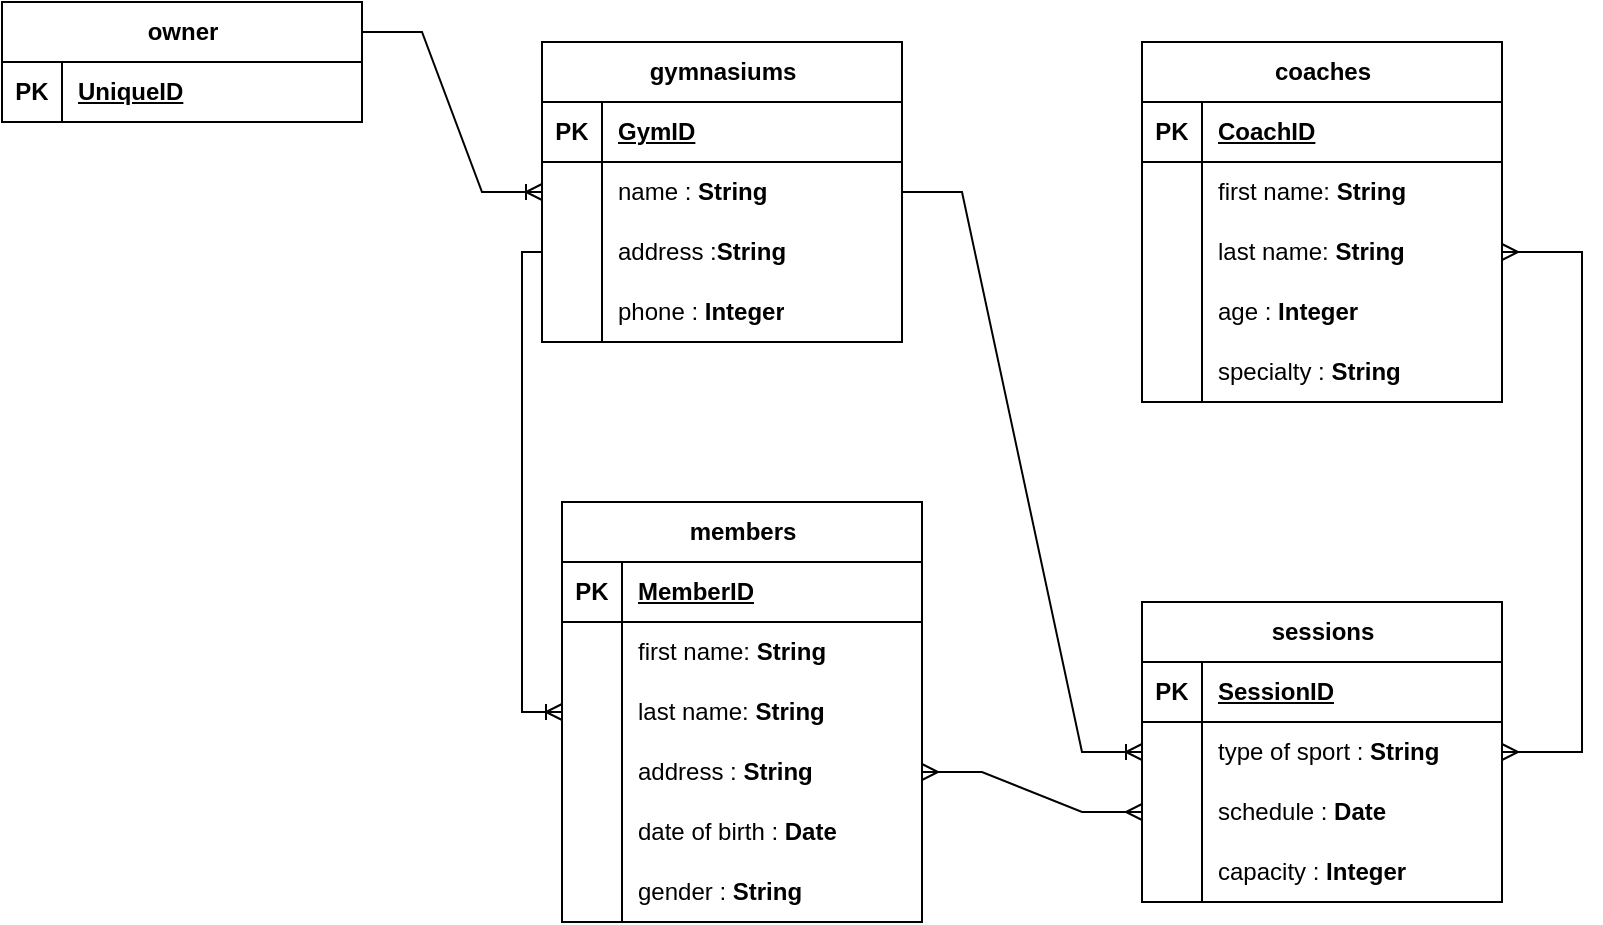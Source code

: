 <mxfile version="21.2.1" type="device">
  <diagram name="Page-1" id="6M76WILxMsw10zEKrKyF">
    <mxGraphModel dx="1434" dy="788" grid="1" gridSize="10" guides="1" tooltips="1" connect="1" arrows="1" fold="1" page="1" pageScale="1" pageWidth="850" pageHeight="1100" math="0" shadow="0">
      <root>
        <mxCell id="0" />
        <mxCell id="1" parent="0" />
        <mxCell id="s67NSYOBr7mL8mYffx47-1" value="gymnasiums" style="shape=table;startSize=30;container=1;collapsible=1;childLayout=tableLayout;fixedRows=1;rowLines=0;fontStyle=1;align=center;resizeLast=1;html=1;" vertex="1" parent="1">
          <mxGeometry x="280" y="60" width="180" height="150" as="geometry" />
        </mxCell>
        <mxCell id="s67NSYOBr7mL8mYffx47-2" value="" style="shape=tableRow;horizontal=0;startSize=0;swimlaneHead=0;swimlaneBody=0;fillColor=none;collapsible=0;dropTarget=0;points=[[0,0.5],[1,0.5]];portConstraint=eastwest;top=0;left=0;right=0;bottom=1;" vertex="1" parent="s67NSYOBr7mL8mYffx47-1">
          <mxGeometry y="30" width="180" height="30" as="geometry" />
        </mxCell>
        <mxCell id="s67NSYOBr7mL8mYffx47-3" value="PK" style="shape=partialRectangle;connectable=0;fillColor=none;top=0;left=0;bottom=0;right=0;fontStyle=1;overflow=hidden;whiteSpace=wrap;html=1;" vertex="1" parent="s67NSYOBr7mL8mYffx47-2">
          <mxGeometry width="30" height="30" as="geometry">
            <mxRectangle width="30" height="30" as="alternateBounds" />
          </mxGeometry>
        </mxCell>
        <mxCell id="s67NSYOBr7mL8mYffx47-4" value="GymID" style="shape=partialRectangle;connectable=0;fillColor=none;top=0;left=0;bottom=0;right=0;align=left;spacingLeft=6;fontStyle=5;overflow=hidden;whiteSpace=wrap;html=1;" vertex="1" parent="s67NSYOBr7mL8mYffx47-2">
          <mxGeometry x="30" width="150" height="30" as="geometry">
            <mxRectangle width="150" height="30" as="alternateBounds" />
          </mxGeometry>
        </mxCell>
        <mxCell id="s67NSYOBr7mL8mYffx47-5" value="" style="shape=tableRow;horizontal=0;startSize=0;swimlaneHead=0;swimlaneBody=0;fillColor=none;collapsible=0;dropTarget=0;points=[[0,0.5],[1,0.5]];portConstraint=eastwest;top=0;left=0;right=0;bottom=0;" vertex="1" parent="s67NSYOBr7mL8mYffx47-1">
          <mxGeometry y="60" width="180" height="30" as="geometry" />
        </mxCell>
        <mxCell id="s67NSYOBr7mL8mYffx47-6" value="" style="shape=partialRectangle;connectable=0;fillColor=none;top=0;left=0;bottom=0;right=0;editable=1;overflow=hidden;whiteSpace=wrap;html=1;" vertex="1" parent="s67NSYOBr7mL8mYffx47-5">
          <mxGeometry width="30" height="30" as="geometry">
            <mxRectangle width="30" height="30" as="alternateBounds" />
          </mxGeometry>
        </mxCell>
        <mxCell id="s67NSYOBr7mL8mYffx47-7" value="name : &lt;b&gt;String&lt;/b&gt;" style="shape=partialRectangle;connectable=0;fillColor=none;top=0;left=0;bottom=0;right=0;align=left;spacingLeft=6;overflow=hidden;whiteSpace=wrap;html=1;" vertex="1" parent="s67NSYOBr7mL8mYffx47-5">
          <mxGeometry x="30" width="150" height="30" as="geometry">
            <mxRectangle width="150" height="30" as="alternateBounds" />
          </mxGeometry>
        </mxCell>
        <mxCell id="s67NSYOBr7mL8mYffx47-8" value="" style="shape=tableRow;horizontal=0;startSize=0;swimlaneHead=0;swimlaneBody=0;fillColor=none;collapsible=0;dropTarget=0;points=[[0,0.5],[1,0.5]];portConstraint=eastwest;top=0;left=0;right=0;bottom=0;" vertex="1" parent="s67NSYOBr7mL8mYffx47-1">
          <mxGeometry y="90" width="180" height="30" as="geometry" />
        </mxCell>
        <mxCell id="s67NSYOBr7mL8mYffx47-9" value="" style="shape=partialRectangle;connectable=0;fillColor=none;top=0;left=0;bottom=0;right=0;editable=1;overflow=hidden;whiteSpace=wrap;html=1;" vertex="1" parent="s67NSYOBr7mL8mYffx47-8">
          <mxGeometry width="30" height="30" as="geometry">
            <mxRectangle width="30" height="30" as="alternateBounds" />
          </mxGeometry>
        </mxCell>
        <mxCell id="s67NSYOBr7mL8mYffx47-10" value="address :&lt;b&gt;String&lt;/b&gt;" style="shape=partialRectangle;connectable=0;fillColor=none;top=0;left=0;bottom=0;right=0;align=left;spacingLeft=6;overflow=hidden;whiteSpace=wrap;html=1;" vertex="1" parent="s67NSYOBr7mL8mYffx47-8">
          <mxGeometry x="30" width="150" height="30" as="geometry">
            <mxRectangle width="150" height="30" as="alternateBounds" />
          </mxGeometry>
        </mxCell>
        <mxCell id="s67NSYOBr7mL8mYffx47-11" value="" style="shape=tableRow;horizontal=0;startSize=0;swimlaneHead=0;swimlaneBody=0;fillColor=none;collapsible=0;dropTarget=0;points=[[0,0.5],[1,0.5]];portConstraint=eastwest;top=0;left=0;right=0;bottom=0;" vertex="1" parent="s67NSYOBr7mL8mYffx47-1">
          <mxGeometry y="120" width="180" height="30" as="geometry" />
        </mxCell>
        <mxCell id="s67NSYOBr7mL8mYffx47-12" value="" style="shape=partialRectangle;connectable=0;fillColor=none;top=0;left=0;bottom=0;right=0;editable=1;overflow=hidden;whiteSpace=wrap;html=1;" vertex="1" parent="s67NSYOBr7mL8mYffx47-11">
          <mxGeometry width="30" height="30" as="geometry">
            <mxRectangle width="30" height="30" as="alternateBounds" />
          </mxGeometry>
        </mxCell>
        <mxCell id="s67NSYOBr7mL8mYffx47-13" value="phone : &lt;b&gt;Integer&lt;/b&gt;" style="shape=partialRectangle;connectable=0;fillColor=none;top=0;left=0;bottom=0;right=0;align=left;spacingLeft=6;overflow=hidden;whiteSpace=wrap;html=1;" vertex="1" parent="s67NSYOBr7mL8mYffx47-11">
          <mxGeometry x="30" width="150" height="30" as="geometry">
            <mxRectangle width="150" height="30" as="alternateBounds" />
          </mxGeometry>
        </mxCell>
        <mxCell id="s67NSYOBr7mL8mYffx47-14" value="owner" style="shape=table;startSize=30;container=1;collapsible=1;childLayout=tableLayout;fixedRows=1;rowLines=0;fontStyle=1;align=center;resizeLast=1;html=1;" vertex="1" parent="1">
          <mxGeometry x="10" y="40" width="180" height="60" as="geometry" />
        </mxCell>
        <mxCell id="s67NSYOBr7mL8mYffx47-15" value="" style="shape=tableRow;horizontal=0;startSize=0;swimlaneHead=0;swimlaneBody=0;fillColor=none;collapsible=0;dropTarget=0;points=[[0,0.5],[1,0.5]];portConstraint=eastwest;top=0;left=0;right=0;bottom=1;" vertex="1" parent="s67NSYOBr7mL8mYffx47-14">
          <mxGeometry y="30" width="180" height="30" as="geometry" />
        </mxCell>
        <mxCell id="s67NSYOBr7mL8mYffx47-16" value="PK" style="shape=partialRectangle;connectable=0;fillColor=none;top=0;left=0;bottom=0;right=0;fontStyle=1;overflow=hidden;whiteSpace=wrap;html=1;" vertex="1" parent="s67NSYOBr7mL8mYffx47-15">
          <mxGeometry width="30" height="30" as="geometry">
            <mxRectangle width="30" height="30" as="alternateBounds" />
          </mxGeometry>
        </mxCell>
        <mxCell id="s67NSYOBr7mL8mYffx47-17" value="UniqueID" style="shape=partialRectangle;connectable=0;fillColor=none;top=0;left=0;bottom=0;right=0;align=left;spacingLeft=6;fontStyle=5;overflow=hidden;whiteSpace=wrap;html=1;" vertex="1" parent="s67NSYOBr7mL8mYffx47-15">
          <mxGeometry x="30" width="150" height="30" as="geometry">
            <mxRectangle width="150" height="30" as="alternateBounds" />
          </mxGeometry>
        </mxCell>
        <mxCell id="s67NSYOBr7mL8mYffx47-27" value="" style="edgeStyle=entityRelationEdgeStyle;fontSize=12;html=1;endArrow=ERoneToMany;rounded=0;entryX=0;entryY=0.5;entryDx=0;entryDy=0;exitX=1;exitY=0.25;exitDx=0;exitDy=0;" edge="1" parent="1" source="s67NSYOBr7mL8mYffx47-14" target="s67NSYOBr7mL8mYffx47-5">
          <mxGeometry width="100" height="100" relative="1" as="geometry">
            <mxPoint x="370" y="460" as="sourcePoint" />
            <mxPoint x="470" y="360" as="targetPoint" />
          </mxGeometry>
        </mxCell>
        <mxCell id="s67NSYOBr7mL8mYffx47-28" value="sessions" style="shape=table;startSize=30;container=1;collapsible=1;childLayout=tableLayout;fixedRows=1;rowLines=0;fontStyle=1;align=center;resizeLast=1;html=1;" vertex="1" parent="1">
          <mxGeometry x="580" y="340" width="180" height="150" as="geometry" />
        </mxCell>
        <mxCell id="s67NSYOBr7mL8mYffx47-29" value="" style="shape=tableRow;horizontal=0;startSize=0;swimlaneHead=0;swimlaneBody=0;fillColor=none;collapsible=0;dropTarget=0;points=[[0,0.5],[1,0.5]];portConstraint=eastwest;top=0;left=0;right=0;bottom=1;" vertex="1" parent="s67NSYOBr7mL8mYffx47-28">
          <mxGeometry y="30" width="180" height="30" as="geometry" />
        </mxCell>
        <mxCell id="s67NSYOBr7mL8mYffx47-30" value="PK" style="shape=partialRectangle;connectable=0;fillColor=none;top=0;left=0;bottom=0;right=0;fontStyle=1;overflow=hidden;whiteSpace=wrap;html=1;" vertex="1" parent="s67NSYOBr7mL8mYffx47-29">
          <mxGeometry width="30" height="30" as="geometry">
            <mxRectangle width="30" height="30" as="alternateBounds" />
          </mxGeometry>
        </mxCell>
        <mxCell id="s67NSYOBr7mL8mYffx47-31" value="SessionID" style="shape=partialRectangle;connectable=0;fillColor=none;top=0;left=0;bottom=0;right=0;align=left;spacingLeft=6;fontStyle=5;overflow=hidden;whiteSpace=wrap;html=1;" vertex="1" parent="s67NSYOBr7mL8mYffx47-29">
          <mxGeometry x="30" width="150" height="30" as="geometry">
            <mxRectangle width="150" height="30" as="alternateBounds" />
          </mxGeometry>
        </mxCell>
        <mxCell id="s67NSYOBr7mL8mYffx47-32" value="" style="shape=tableRow;horizontal=0;startSize=0;swimlaneHead=0;swimlaneBody=0;fillColor=none;collapsible=0;dropTarget=0;points=[[0,0.5],[1,0.5]];portConstraint=eastwest;top=0;left=0;right=0;bottom=0;" vertex="1" parent="s67NSYOBr7mL8mYffx47-28">
          <mxGeometry y="60" width="180" height="30" as="geometry" />
        </mxCell>
        <mxCell id="s67NSYOBr7mL8mYffx47-33" value="" style="shape=partialRectangle;connectable=0;fillColor=none;top=0;left=0;bottom=0;right=0;editable=1;overflow=hidden;whiteSpace=wrap;html=1;" vertex="1" parent="s67NSYOBr7mL8mYffx47-32">
          <mxGeometry width="30" height="30" as="geometry">
            <mxRectangle width="30" height="30" as="alternateBounds" />
          </mxGeometry>
        </mxCell>
        <mxCell id="s67NSYOBr7mL8mYffx47-34" value="type of sport : &lt;b&gt;String&lt;/b&gt;" style="shape=partialRectangle;connectable=0;fillColor=none;top=0;left=0;bottom=0;right=0;align=left;spacingLeft=6;overflow=hidden;whiteSpace=wrap;html=1;" vertex="1" parent="s67NSYOBr7mL8mYffx47-32">
          <mxGeometry x="30" width="150" height="30" as="geometry">
            <mxRectangle width="150" height="30" as="alternateBounds" />
          </mxGeometry>
        </mxCell>
        <mxCell id="s67NSYOBr7mL8mYffx47-35" value="" style="shape=tableRow;horizontal=0;startSize=0;swimlaneHead=0;swimlaneBody=0;fillColor=none;collapsible=0;dropTarget=0;points=[[0,0.5],[1,0.5]];portConstraint=eastwest;top=0;left=0;right=0;bottom=0;" vertex="1" parent="s67NSYOBr7mL8mYffx47-28">
          <mxGeometry y="90" width="180" height="30" as="geometry" />
        </mxCell>
        <mxCell id="s67NSYOBr7mL8mYffx47-36" value="" style="shape=partialRectangle;connectable=0;fillColor=none;top=0;left=0;bottom=0;right=0;editable=1;overflow=hidden;whiteSpace=wrap;html=1;" vertex="1" parent="s67NSYOBr7mL8mYffx47-35">
          <mxGeometry width="30" height="30" as="geometry">
            <mxRectangle width="30" height="30" as="alternateBounds" />
          </mxGeometry>
        </mxCell>
        <mxCell id="s67NSYOBr7mL8mYffx47-37" value="schedule : &lt;b&gt;Date&lt;/b&gt;" style="shape=partialRectangle;connectable=0;fillColor=none;top=0;left=0;bottom=0;right=0;align=left;spacingLeft=6;overflow=hidden;whiteSpace=wrap;html=1;" vertex="1" parent="s67NSYOBr7mL8mYffx47-35">
          <mxGeometry x="30" width="150" height="30" as="geometry">
            <mxRectangle width="150" height="30" as="alternateBounds" />
          </mxGeometry>
        </mxCell>
        <mxCell id="s67NSYOBr7mL8mYffx47-38" value="" style="shape=tableRow;horizontal=0;startSize=0;swimlaneHead=0;swimlaneBody=0;fillColor=none;collapsible=0;dropTarget=0;points=[[0,0.5],[1,0.5]];portConstraint=eastwest;top=0;left=0;right=0;bottom=0;" vertex="1" parent="s67NSYOBr7mL8mYffx47-28">
          <mxGeometry y="120" width="180" height="30" as="geometry" />
        </mxCell>
        <mxCell id="s67NSYOBr7mL8mYffx47-39" value="" style="shape=partialRectangle;connectable=0;fillColor=none;top=0;left=0;bottom=0;right=0;editable=1;overflow=hidden;whiteSpace=wrap;html=1;" vertex="1" parent="s67NSYOBr7mL8mYffx47-38">
          <mxGeometry width="30" height="30" as="geometry">
            <mxRectangle width="30" height="30" as="alternateBounds" />
          </mxGeometry>
        </mxCell>
        <mxCell id="s67NSYOBr7mL8mYffx47-40" value="capacity : &lt;b&gt;Integer&lt;/b&gt;" style="shape=partialRectangle;connectable=0;fillColor=none;top=0;left=0;bottom=0;right=0;align=left;spacingLeft=6;overflow=hidden;whiteSpace=wrap;html=1;" vertex="1" parent="s67NSYOBr7mL8mYffx47-38">
          <mxGeometry x="30" width="150" height="30" as="geometry">
            <mxRectangle width="150" height="30" as="alternateBounds" />
          </mxGeometry>
        </mxCell>
        <mxCell id="s67NSYOBr7mL8mYffx47-41" value="members" style="shape=table;startSize=30;container=1;collapsible=1;childLayout=tableLayout;fixedRows=1;rowLines=0;fontStyle=1;align=center;resizeLast=1;html=1;" vertex="1" parent="1">
          <mxGeometry x="290" y="290" width="180" height="210" as="geometry" />
        </mxCell>
        <mxCell id="s67NSYOBr7mL8mYffx47-42" value="" style="shape=tableRow;horizontal=0;startSize=0;swimlaneHead=0;swimlaneBody=0;fillColor=none;collapsible=0;dropTarget=0;points=[[0,0.5],[1,0.5]];portConstraint=eastwest;top=0;left=0;right=0;bottom=1;" vertex="1" parent="s67NSYOBr7mL8mYffx47-41">
          <mxGeometry y="30" width="180" height="30" as="geometry" />
        </mxCell>
        <mxCell id="s67NSYOBr7mL8mYffx47-43" value="PK" style="shape=partialRectangle;connectable=0;fillColor=none;top=0;left=0;bottom=0;right=0;fontStyle=1;overflow=hidden;whiteSpace=wrap;html=1;" vertex="1" parent="s67NSYOBr7mL8mYffx47-42">
          <mxGeometry width="30" height="30" as="geometry">
            <mxRectangle width="30" height="30" as="alternateBounds" />
          </mxGeometry>
        </mxCell>
        <mxCell id="s67NSYOBr7mL8mYffx47-44" value="MemberID" style="shape=partialRectangle;connectable=0;fillColor=none;top=0;left=0;bottom=0;right=0;align=left;spacingLeft=6;fontStyle=5;overflow=hidden;whiteSpace=wrap;html=1;" vertex="1" parent="s67NSYOBr7mL8mYffx47-42">
          <mxGeometry x="30" width="150" height="30" as="geometry">
            <mxRectangle width="150" height="30" as="alternateBounds" />
          </mxGeometry>
        </mxCell>
        <mxCell id="s67NSYOBr7mL8mYffx47-45" value="" style="shape=tableRow;horizontal=0;startSize=0;swimlaneHead=0;swimlaneBody=0;fillColor=none;collapsible=0;dropTarget=0;points=[[0,0.5],[1,0.5]];portConstraint=eastwest;top=0;left=0;right=0;bottom=0;" vertex="1" parent="s67NSYOBr7mL8mYffx47-41">
          <mxGeometry y="60" width="180" height="30" as="geometry" />
        </mxCell>
        <mxCell id="s67NSYOBr7mL8mYffx47-46" value="" style="shape=partialRectangle;connectable=0;fillColor=none;top=0;left=0;bottom=0;right=0;editable=1;overflow=hidden;whiteSpace=wrap;html=1;" vertex="1" parent="s67NSYOBr7mL8mYffx47-45">
          <mxGeometry width="30" height="30" as="geometry">
            <mxRectangle width="30" height="30" as="alternateBounds" />
          </mxGeometry>
        </mxCell>
        <mxCell id="s67NSYOBr7mL8mYffx47-47" value="first name: &lt;b&gt;String&lt;/b&gt;" style="shape=partialRectangle;connectable=0;fillColor=none;top=0;left=0;bottom=0;right=0;align=left;spacingLeft=6;overflow=hidden;whiteSpace=wrap;html=1;" vertex="1" parent="s67NSYOBr7mL8mYffx47-45">
          <mxGeometry x="30" width="150" height="30" as="geometry">
            <mxRectangle width="150" height="30" as="alternateBounds" />
          </mxGeometry>
        </mxCell>
        <mxCell id="s67NSYOBr7mL8mYffx47-48" value="" style="shape=tableRow;horizontal=0;startSize=0;swimlaneHead=0;swimlaneBody=0;fillColor=none;collapsible=0;dropTarget=0;points=[[0,0.5],[1,0.5]];portConstraint=eastwest;top=0;left=0;right=0;bottom=0;" vertex="1" parent="s67NSYOBr7mL8mYffx47-41">
          <mxGeometry y="90" width="180" height="30" as="geometry" />
        </mxCell>
        <mxCell id="s67NSYOBr7mL8mYffx47-49" value="" style="shape=partialRectangle;connectable=0;fillColor=none;top=0;left=0;bottom=0;right=0;editable=1;overflow=hidden;whiteSpace=wrap;html=1;" vertex="1" parent="s67NSYOBr7mL8mYffx47-48">
          <mxGeometry width="30" height="30" as="geometry">
            <mxRectangle width="30" height="30" as="alternateBounds" />
          </mxGeometry>
        </mxCell>
        <mxCell id="s67NSYOBr7mL8mYffx47-50" value="last name: &lt;b&gt;String&lt;/b&gt;" style="shape=partialRectangle;connectable=0;fillColor=none;top=0;left=0;bottom=0;right=0;align=left;spacingLeft=6;overflow=hidden;whiteSpace=wrap;html=1;" vertex="1" parent="s67NSYOBr7mL8mYffx47-48">
          <mxGeometry x="30" width="150" height="30" as="geometry">
            <mxRectangle width="150" height="30" as="alternateBounds" />
          </mxGeometry>
        </mxCell>
        <mxCell id="s67NSYOBr7mL8mYffx47-51" value="" style="shape=tableRow;horizontal=0;startSize=0;swimlaneHead=0;swimlaneBody=0;fillColor=none;collapsible=0;dropTarget=0;points=[[0,0.5],[1,0.5]];portConstraint=eastwest;top=0;left=0;right=0;bottom=0;" vertex="1" parent="s67NSYOBr7mL8mYffx47-41">
          <mxGeometry y="120" width="180" height="30" as="geometry" />
        </mxCell>
        <mxCell id="s67NSYOBr7mL8mYffx47-52" value="" style="shape=partialRectangle;connectable=0;fillColor=none;top=0;left=0;bottom=0;right=0;editable=1;overflow=hidden;whiteSpace=wrap;html=1;" vertex="1" parent="s67NSYOBr7mL8mYffx47-51">
          <mxGeometry width="30" height="30" as="geometry">
            <mxRectangle width="30" height="30" as="alternateBounds" />
          </mxGeometry>
        </mxCell>
        <mxCell id="s67NSYOBr7mL8mYffx47-53" value="address : &lt;b&gt;String&lt;/b&gt;" style="shape=partialRectangle;connectable=0;fillColor=none;top=0;left=0;bottom=0;right=0;align=left;spacingLeft=6;overflow=hidden;whiteSpace=wrap;html=1;" vertex="1" parent="s67NSYOBr7mL8mYffx47-51">
          <mxGeometry x="30" width="150" height="30" as="geometry">
            <mxRectangle width="150" height="30" as="alternateBounds" />
          </mxGeometry>
        </mxCell>
        <mxCell id="s67NSYOBr7mL8mYffx47-67" value="" style="shape=tableRow;horizontal=0;startSize=0;swimlaneHead=0;swimlaneBody=0;fillColor=none;collapsible=0;dropTarget=0;points=[[0,0.5],[1,0.5]];portConstraint=eastwest;top=0;left=0;right=0;bottom=0;" vertex="1" parent="s67NSYOBr7mL8mYffx47-41">
          <mxGeometry y="150" width="180" height="30" as="geometry" />
        </mxCell>
        <mxCell id="s67NSYOBr7mL8mYffx47-68" value="" style="shape=partialRectangle;connectable=0;fillColor=none;top=0;left=0;bottom=0;right=0;editable=1;overflow=hidden;whiteSpace=wrap;html=1;" vertex="1" parent="s67NSYOBr7mL8mYffx47-67">
          <mxGeometry width="30" height="30" as="geometry">
            <mxRectangle width="30" height="30" as="alternateBounds" />
          </mxGeometry>
        </mxCell>
        <mxCell id="s67NSYOBr7mL8mYffx47-69" value="date of birth : &lt;b&gt;Date&lt;/b&gt;" style="shape=partialRectangle;connectable=0;fillColor=none;top=0;left=0;bottom=0;right=0;align=left;spacingLeft=6;overflow=hidden;whiteSpace=wrap;html=1;" vertex="1" parent="s67NSYOBr7mL8mYffx47-67">
          <mxGeometry x="30" width="150" height="30" as="geometry">
            <mxRectangle width="150" height="30" as="alternateBounds" />
          </mxGeometry>
        </mxCell>
        <mxCell id="s67NSYOBr7mL8mYffx47-70" value="" style="shape=tableRow;horizontal=0;startSize=0;swimlaneHead=0;swimlaneBody=0;fillColor=none;collapsible=0;dropTarget=0;points=[[0,0.5],[1,0.5]];portConstraint=eastwest;top=0;left=0;right=0;bottom=0;" vertex="1" parent="s67NSYOBr7mL8mYffx47-41">
          <mxGeometry y="180" width="180" height="30" as="geometry" />
        </mxCell>
        <mxCell id="s67NSYOBr7mL8mYffx47-71" value="" style="shape=partialRectangle;connectable=0;fillColor=none;top=0;left=0;bottom=0;right=0;editable=1;overflow=hidden;whiteSpace=wrap;html=1;" vertex="1" parent="s67NSYOBr7mL8mYffx47-70">
          <mxGeometry width="30" height="30" as="geometry">
            <mxRectangle width="30" height="30" as="alternateBounds" />
          </mxGeometry>
        </mxCell>
        <mxCell id="s67NSYOBr7mL8mYffx47-72" value="gender :&amp;nbsp;&lt;b&gt;String&lt;/b&gt;" style="shape=partialRectangle;connectable=0;fillColor=none;top=0;left=0;bottom=0;right=0;align=left;spacingLeft=6;overflow=hidden;whiteSpace=wrap;html=1;" vertex="1" parent="s67NSYOBr7mL8mYffx47-70">
          <mxGeometry x="30" width="150" height="30" as="geometry">
            <mxRectangle width="150" height="30" as="alternateBounds" />
          </mxGeometry>
        </mxCell>
        <mxCell id="s67NSYOBr7mL8mYffx47-54" value="coaches" style="shape=table;startSize=30;container=1;collapsible=1;childLayout=tableLayout;fixedRows=1;rowLines=0;fontStyle=1;align=center;resizeLast=1;html=1;" vertex="1" parent="1">
          <mxGeometry x="580" y="60" width="180" height="180" as="geometry" />
        </mxCell>
        <mxCell id="s67NSYOBr7mL8mYffx47-55" value="" style="shape=tableRow;horizontal=0;startSize=0;swimlaneHead=0;swimlaneBody=0;fillColor=none;collapsible=0;dropTarget=0;points=[[0,0.5],[1,0.5]];portConstraint=eastwest;top=0;left=0;right=0;bottom=1;" vertex="1" parent="s67NSYOBr7mL8mYffx47-54">
          <mxGeometry y="30" width="180" height="30" as="geometry" />
        </mxCell>
        <mxCell id="s67NSYOBr7mL8mYffx47-56" value="PK" style="shape=partialRectangle;connectable=0;fillColor=none;top=0;left=0;bottom=0;right=0;fontStyle=1;overflow=hidden;whiteSpace=wrap;html=1;" vertex="1" parent="s67NSYOBr7mL8mYffx47-55">
          <mxGeometry width="30" height="30" as="geometry">
            <mxRectangle width="30" height="30" as="alternateBounds" />
          </mxGeometry>
        </mxCell>
        <mxCell id="s67NSYOBr7mL8mYffx47-57" value="CoachID" style="shape=partialRectangle;connectable=0;fillColor=none;top=0;left=0;bottom=0;right=0;align=left;spacingLeft=6;fontStyle=5;overflow=hidden;whiteSpace=wrap;html=1;" vertex="1" parent="s67NSYOBr7mL8mYffx47-55">
          <mxGeometry x="30" width="150" height="30" as="geometry">
            <mxRectangle width="150" height="30" as="alternateBounds" />
          </mxGeometry>
        </mxCell>
        <mxCell id="s67NSYOBr7mL8mYffx47-58" value="" style="shape=tableRow;horizontal=0;startSize=0;swimlaneHead=0;swimlaneBody=0;fillColor=none;collapsible=0;dropTarget=0;points=[[0,0.5],[1,0.5]];portConstraint=eastwest;top=0;left=0;right=0;bottom=0;" vertex="1" parent="s67NSYOBr7mL8mYffx47-54">
          <mxGeometry y="60" width="180" height="30" as="geometry" />
        </mxCell>
        <mxCell id="s67NSYOBr7mL8mYffx47-59" value="" style="shape=partialRectangle;connectable=0;fillColor=none;top=0;left=0;bottom=0;right=0;editable=1;overflow=hidden;whiteSpace=wrap;html=1;" vertex="1" parent="s67NSYOBr7mL8mYffx47-58">
          <mxGeometry width="30" height="30" as="geometry">
            <mxRectangle width="30" height="30" as="alternateBounds" />
          </mxGeometry>
        </mxCell>
        <mxCell id="s67NSYOBr7mL8mYffx47-60" value="first name:&amp;nbsp;&lt;b style=&quot;border-color: var(--border-color);&quot;&gt;String&lt;/b&gt;" style="shape=partialRectangle;connectable=0;fillColor=none;top=0;left=0;bottom=0;right=0;align=left;spacingLeft=6;overflow=hidden;whiteSpace=wrap;html=1;" vertex="1" parent="s67NSYOBr7mL8mYffx47-58">
          <mxGeometry x="30" width="150" height="30" as="geometry">
            <mxRectangle width="150" height="30" as="alternateBounds" />
          </mxGeometry>
        </mxCell>
        <mxCell id="s67NSYOBr7mL8mYffx47-61" value="" style="shape=tableRow;horizontal=0;startSize=0;swimlaneHead=0;swimlaneBody=0;fillColor=none;collapsible=0;dropTarget=0;points=[[0,0.5],[1,0.5]];portConstraint=eastwest;top=0;left=0;right=0;bottom=0;" vertex="1" parent="s67NSYOBr7mL8mYffx47-54">
          <mxGeometry y="90" width="180" height="30" as="geometry" />
        </mxCell>
        <mxCell id="s67NSYOBr7mL8mYffx47-62" value="" style="shape=partialRectangle;connectable=0;fillColor=none;top=0;left=0;bottom=0;right=0;editable=1;overflow=hidden;whiteSpace=wrap;html=1;" vertex="1" parent="s67NSYOBr7mL8mYffx47-61">
          <mxGeometry width="30" height="30" as="geometry">
            <mxRectangle width="30" height="30" as="alternateBounds" />
          </mxGeometry>
        </mxCell>
        <mxCell id="s67NSYOBr7mL8mYffx47-63" value="last name:&amp;nbsp;&lt;b style=&quot;border-color: var(--border-color);&quot;&gt;String&lt;/b&gt;" style="shape=partialRectangle;connectable=0;fillColor=none;top=0;left=0;bottom=0;right=0;align=left;spacingLeft=6;overflow=hidden;whiteSpace=wrap;html=1;" vertex="1" parent="s67NSYOBr7mL8mYffx47-61">
          <mxGeometry x="30" width="150" height="30" as="geometry">
            <mxRectangle width="150" height="30" as="alternateBounds" />
          </mxGeometry>
        </mxCell>
        <mxCell id="s67NSYOBr7mL8mYffx47-64" value="" style="shape=tableRow;horizontal=0;startSize=0;swimlaneHead=0;swimlaneBody=0;fillColor=none;collapsible=0;dropTarget=0;points=[[0,0.5],[1,0.5]];portConstraint=eastwest;top=0;left=0;right=0;bottom=0;" vertex="1" parent="s67NSYOBr7mL8mYffx47-54">
          <mxGeometry y="120" width="180" height="30" as="geometry" />
        </mxCell>
        <mxCell id="s67NSYOBr7mL8mYffx47-65" value="" style="shape=partialRectangle;connectable=0;fillColor=none;top=0;left=0;bottom=0;right=0;editable=1;overflow=hidden;whiteSpace=wrap;html=1;" vertex="1" parent="s67NSYOBr7mL8mYffx47-64">
          <mxGeometry width="30" height="30" as="geometry">
            <mxRectangle width="30" height="30" as="alternateBounds" />
          </mxGeometry>
        </mxCell>
        <mxCell id="s67NSYOBr7mL8mYffx47-66" value="age : &lt;b&gt;Integer&lt;/b&gt;" style="shape=partialRectangle;connectable=0;fillColor=none;top=0;left=0;bottom=0;right=0;align=left;spacingLeft=6;overflow=hidden;whiteSpace=wrap;html=1;" vertex="1" parent="s67NSYOBr7mL8mYffx47-64">
          <mxGeometry x="30" width="150" height="30" as="geometry">
            <mxRectangle width="150" height="30" as="alternateBounds" />
          </mxGeometry>
        </mxCell>
        <mxCell id="s67NSYOBr7mL8mYffx47-73" value="" style="shape=tableRow;horizontal=0;startSize=0;swimlaneHead=0;swimlaneBody=0;fillColor=none;collapsible=0;dropTarget=0;points=[[0,0.5],[1,0.5]];portConstraint=eastwest;top=0;left=0;right=0;bottom=0;" vertex="1" parent="s67NSYOBr7mL8mYffx47-54">
          <mxGeometry y="150" width="180" height="30" as="geometry" />
        </mxCell>
        <mxCell id="s67NSYOBr7mL8mYffx47-74" value="" style="shape=partialRectangle;connectable=0;fillColor=none;top=0;left=0;bottom=0;right=0;editable=1;overflow=hidden;whiteSpace=wrap;html=1;" vertex="1" parent="s67NSYOBr7mL8mYffx47-73">
          <mxGeometry width="30" height="30" as="geometry">
            <mxRectangle width="30" height="30" as="alternateBounds" />
          </mxGeometry>
        </mxCell>
        <mxCell id="s67NSYOBr7mL8mYffx47-75" value="specialty : &lt;b&gt;String&lt;/b&gt;" style="shape=partialRectangle;connectable=0;fillColor=none;top=0;left=0;bottom=0;right=0;align=left;spacingLeft=6;overflow=hidden;whiteSpace=wrap;html=1;" vertex="1" parent="s67NSYOBr7mL8mYffx47-73">
          <mxGeometry x="30" width="150" height="30" as="geometry">
            <mxRectangle width="150" height="30" as="alternateBounds" />
          </mxGeometry>
        </mxCell>
        <mxCell id="s67NSYOBr7mL8mYffx47-76" value="" style="edgeStyle=entityRelationEdgeStyle;fontSize=12;html=1;endArrow=ERoneToMany;rounded=0;entryX=0;entryY=0.5;entryDx=0;entryDy=0;exitX=1;exitY=0.5;exitDx=0;exitDy=0;" edge="1" parent="1" source="s67NSYOBr7mL8mYffx47-5" target="s67NSYOBr7mL8mYffx47-32">
          <mxGeometry width="100" height="100" relative="1" as="geometry">
            <mxPoint x="310" y="320" as="sourcePoint" />
            <mxPoint x="410" y="220" as="targetPoint" />
          </mxGeometry>
        </mxCell>
        <mxCell id="s67NSYOBr7mL8mYffx47-77" value="" style="fontSize=12;html=1;endArrow=ERoneToMany;rounded=0;exitX=0;exitY=0.5;exitDx=0;exitDy=0;entryX=0;entryY=0.5;entryDx=0;entryDy=0;edgeStyle=orthogonalEdgeStyle;" edge="1" parent="1" source="s67NSYOBr7mL8mYffx47-8" target="s67NSYOBr7mL8mYffx47-48">
          <mxGeometry width="100" height="100" relative="1" as="geometry">
            <mxPoint x="310" y="320" as="sourcePoint" />
            <mxPoint x="170" y="310" as="targetPoint" />
          </mxGeometry>
        </mxCell>
        <mxCell id="s67NSYOBr7mL8mYffx47-78" value="" style="edgeStyle=orthogonalEdgeStyle;fontSize=12;html=1;endArrow=ERmany;startArrow=ERmany;rounded=0;exitX=1;exitY=0.5;exitDx=0;exitDy=0;strokeWidth=1;endFill=0;entryX=1;entryY=0.5;entryDx=0;entryDy=0;" edge="1" parent="1" source="s67NSYOBr7mL8mYffx47-32" target="s67NSYOBr7mL8mYffx47-61">
          <mxGeometry width="100" height="100" relative="1" as="geometry">
            <mxPoint x="770" y="415" as="sourcePoint" />
            <mxPoint x="780" y="140" as="targetPoint" />
            <Array as="points">
              <mxPoint x="800" y="415" />
              <mxPoint x="800" y="165" />
            </Array>
          </mxGeometry>
        </mxCell>
        <mxCell id="s67NSYOBr7mL8mYffx47-79" value="" style="edgeStyle=entityRelationEdgeStyle;fontSize=12;html=1;endArrow=ERmany;startArrow=ERmany;rounded=0;entryX=0;entryY=0.5;entryDx=0;entryDy=0;exitX=1;exitY=0.5;exitDx=0;exitDy=0;" edge="1" parent="1" source="s67NSYOBr7mL8mYffx47-51" target="s67NSYOBr7mL8mYffx47-35">
          <mxGeometry width="100" height="100" relative="1" as="geometry">
            <mxPoint x="310" y="320" as="sourcePoint" />
            <mxPoint x="410" y="220" as="targetPoint" />
          </mxGeometry>
        </mxCell>
      </root>
    </mxGraphModel>
  </diagram>
</mxfile>
